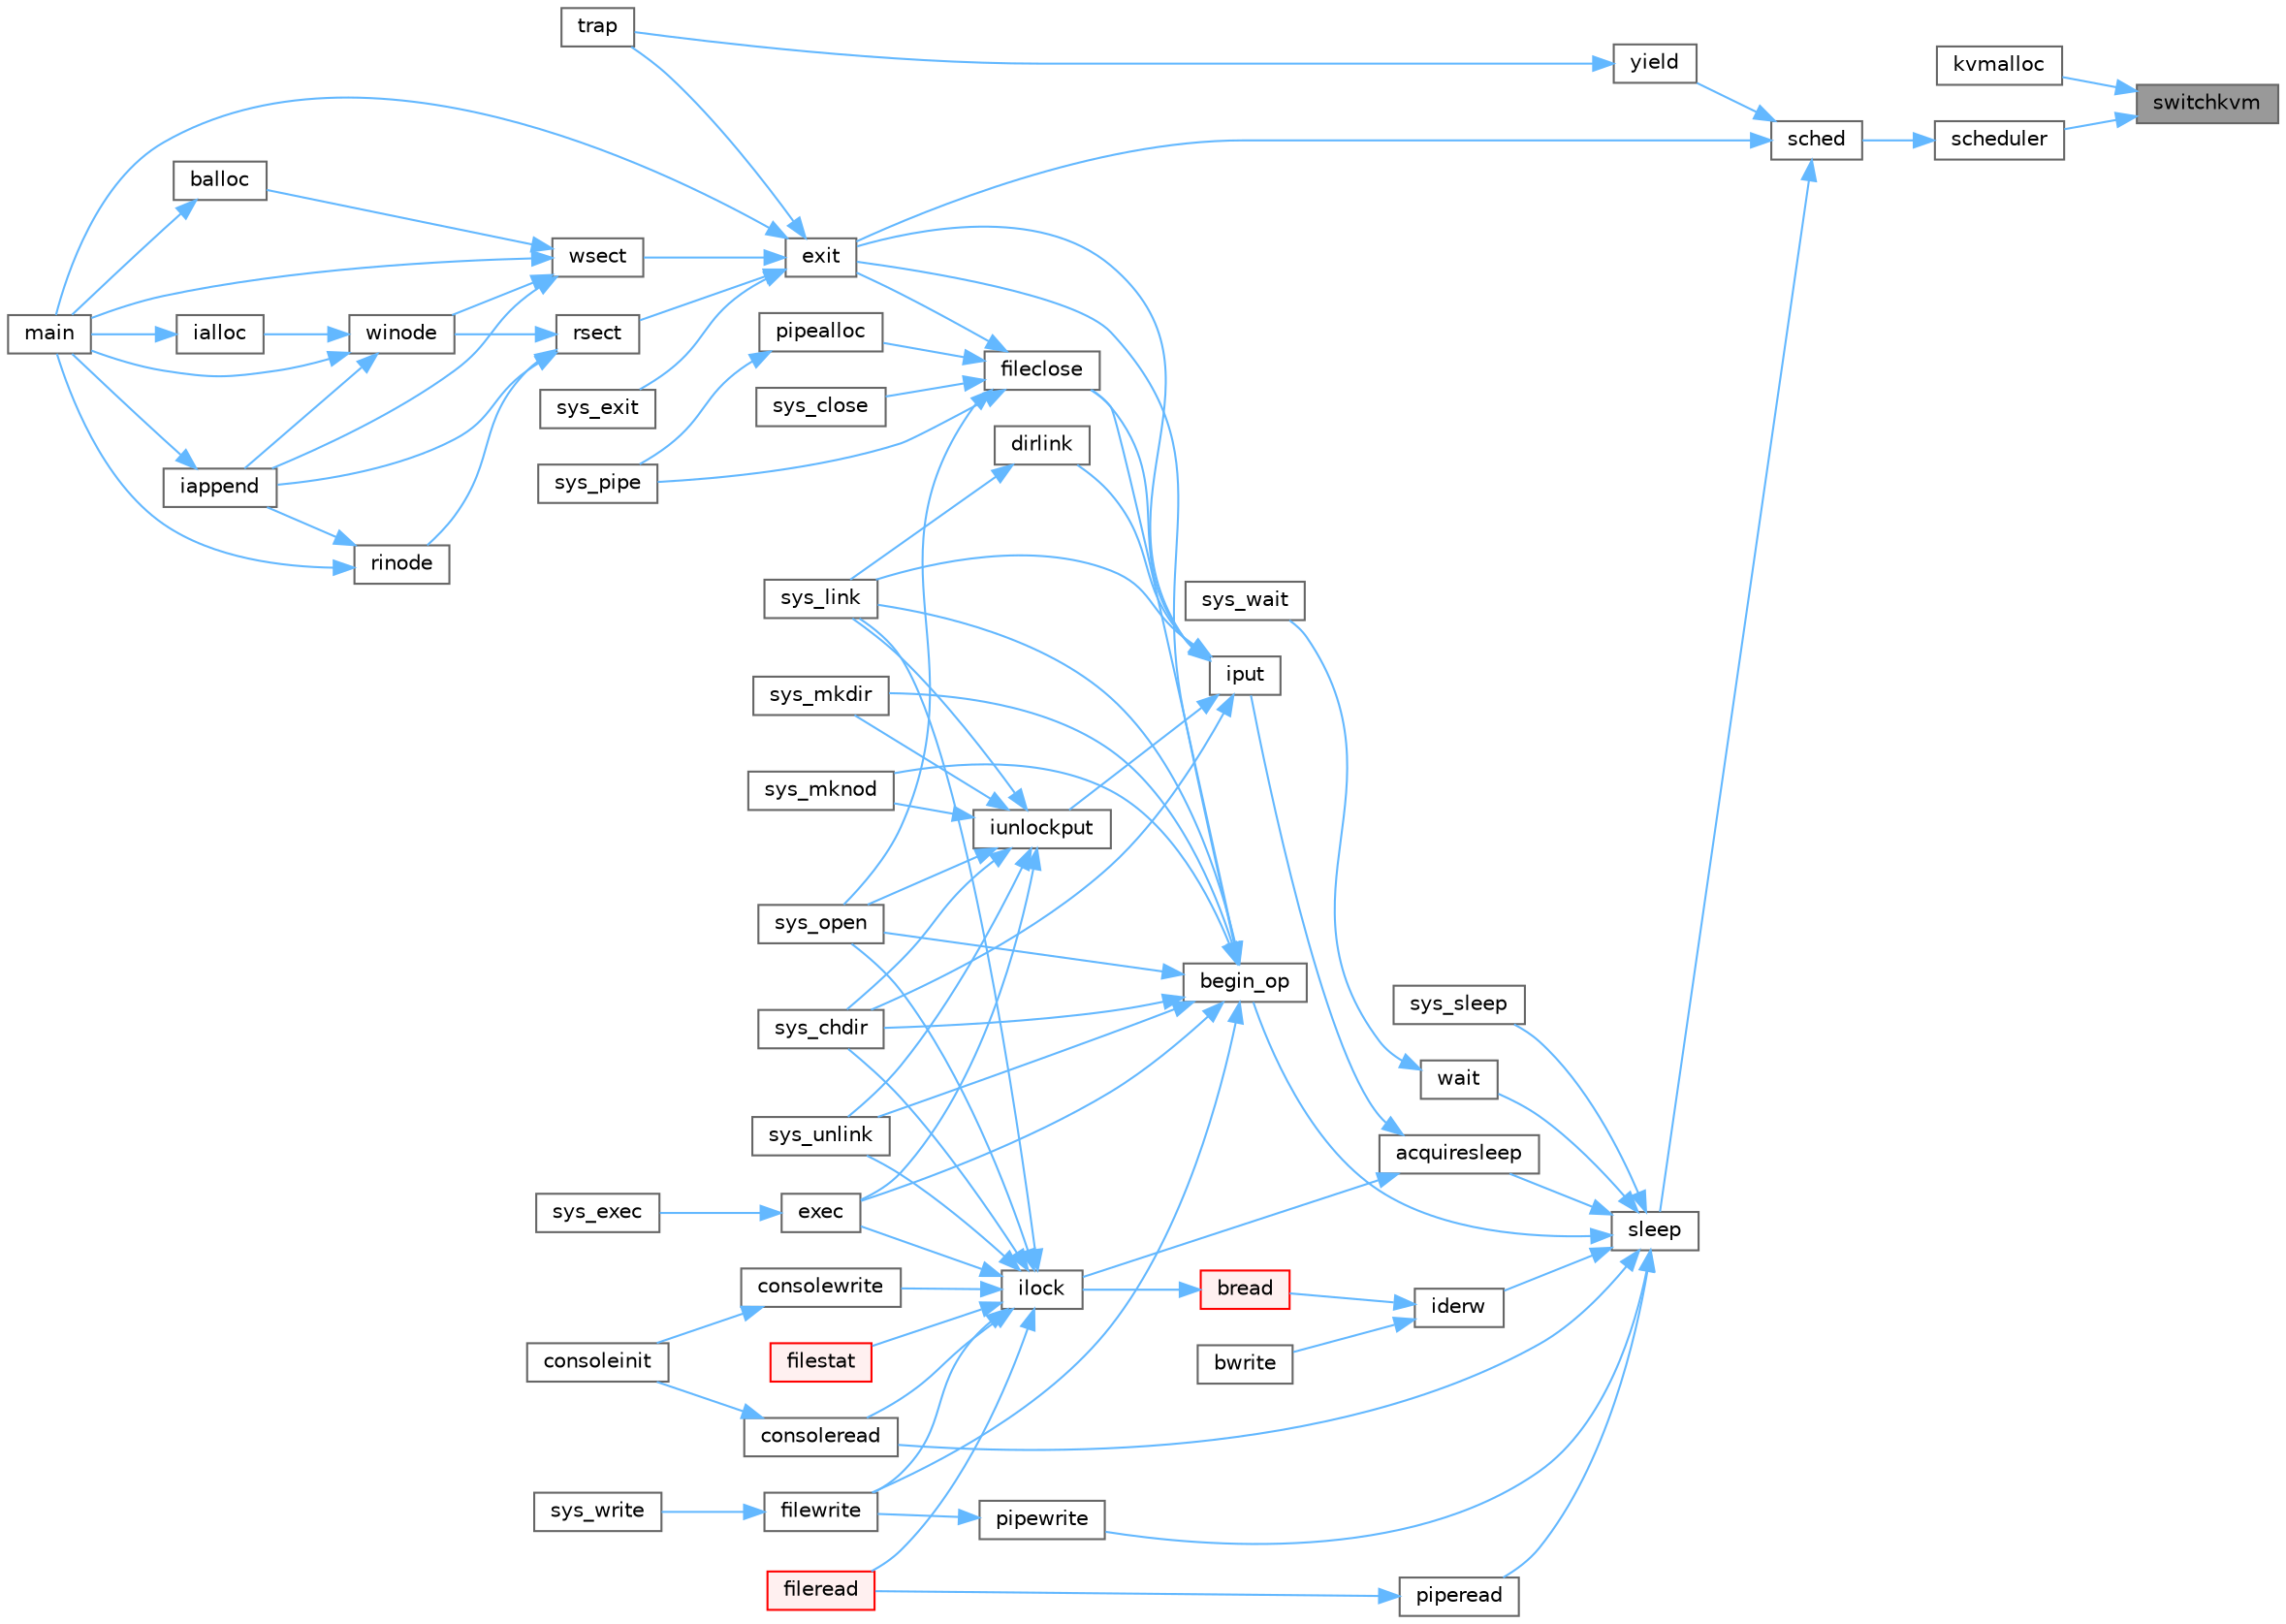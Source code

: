 digraph "switchkvm"
{
 // LATEX_PDF_SIZE
  bgcolor="transparent";
  edge [fontname=Helvetica,fontsize=10,labelfontname=Helvetica,labelfontsize=10];
  node [fontname=Helvetica,fontsize=10,shape=box,height=0.2,width=0.4];
  rankdir="RL";
  Node1 [id="Node000001",label="switchkvm",height=0.2,width=0.4,color="gray40", fillcolor="grey60", style="filled", fontcolor="black",tooltip=" "];
  Node1 -> Node2 [id="edge1_Node000001_Node000002",dir="back",color="steelblue1",style="solid",tooltip=" "];
  Node2 [id="Node000002",label="kvmalloc",height=0.2,width=0.4,color="grey40", fillcolor="white", style="filled",URL="$de/de9/vm_8c.html#a893bf6891e427f310b43981bf8e737ea",tooltip=" "];
  Node1 -> Node3 [id="edge2_Node000001_Node000003",dir="back",color="steelblue1",style="solid",tooltip=" "];
  Node3 [id="Node000003",label="scheduler",height=0.2,width=0.4,color="grey40", fillcolor="white", style="filled",URL="$d3/dda/proc_8c.html#a9fa00b0be5d3c4781048861e2506eb63",tooltip=" "];
  Node3 -> Node4 [id="edge3_Node000003_Node000004",dir="back",color="steelblue1",style="solid",tooltip=" "];
  Node4 [id="Node000004",label="sched",height=0.2,width=0.4,color="grey40", fillcolor="white", style="filled",URL="$d3/dda/proc_8c.html#ad788da91743c333b5bed7c4a0dd12365",tooltip=" "];
  Node4 -> Node5 [id="edge4_Node000004_Node000005",dir="back",color="steelblue1",style="solid",tooltip=" "];
  Node5 [id="Node000005",label="exit",height=0.2,width=0.4,color="grey40", fillcolor="white", style="filled",URL="$d3/dda/proc_8c.html#aaf98ef7cdde3a0dfb2e49919de3298b1",tooltip=" "];
  Node5 -> Node6 [id="edge5_Node000005_Node000006",dir="back",color="steelblue1",style="solid",tooltip=" "];
  Node6 [id="Node000006",label="main",height=0.2,width=0.4,color="grey40", fillcolor="white", style="filled",URL="$d7/d1f/mkfs_8c.html#a0ddf1224851353fc92bfbff6f499fa97",tooltip=" "];
  Node5 -> Node7 [id="edge6_Node000005_Node000007",dir="back",color="steelblue1",style="solid",tooltip=" "];
  Node7 [id="Node000007",label="rsect",height=0.2,width=0.4,color="grey40", fillcolor="white", style="filled",URL="$d7/d1f/mkfs_8c.html#a22ea835ad23cd716a962f30e4882ee80",tooltip=" "];
  Node7 -> Node8 [id="edge7_Node000007_Node000008",dir="back",color="steelblue1",style="solid",tooltip=" "];
  Node8 [id="Node000008",label="iappend",height=0.2,width=0.4,color="grey40", fillcolor="white", style="filled",URL="$d7/d1f/mkfs_8c.html#a268b61616f575ff072f5bb34c83e02e9",tooltip=" "];
  Node8 -> Node6 [id="edge8_Node000008_Node000006",dir="back",color="steelblue1",style="solid",tooltip=" "];
  Node7 -> Node9 [id="edge9_Node000007_Node000009",dir="back",color="steelblue1",style="solid",tooltip=" "];
  Node9 [id="Node000009",label="rinode",height=0.2,width=0.4,color="grey40", fillcolor="white", style="filled",URL="$d7/d1f/mkfs_8c.html#a3b6cb1258a963010211a8e5ddf99defe",tooltip=" "];
  Node9 -> Node8 [id="edge10_Node000009_Node000008",dir="back",color="steelblue1",style="solid",tooltip=" "];
  Node9 -> Node6 [id="edge11_Node000009_Node000006",dir="back",color="steelblue1",style="solid",tooltip=" "];
  Node7 -> Node10 [id="edge12_Node000007_Node000010",dir="back",color="steelblue1",style="solid",tooltip=" "];
  Node10 [id="Node000010",label="winode",height=0.2,width=0.4,color="grey40", fillcolor="white", style="filled",URL="$d7/d1f/mkfs_8c.html#a2540c48cea7dc865909cfb3f8450a887",tooltip=" "];
  Node10 -> Node11 [id="edge13_Node000010_Node000011",dir="back",color="steelblue1",style="solid",tooltip=" "];
  Node11 [id="Node000011",label="ialloc",height=0.2,width=0.4,color="grey40", fillcolor="white", style="filled",URL="$d7/d1f/mkfs_8c.html#a341af7faeda3d6fcb57a5a9fe3a0104a",tooltip=" "];
  Node11 -> Node6 [id="edge14_Node000011_Node000006",dir="back",color="steelblue1",style="solid",tooltip=" "];
  Node10 -> Node8 [id="edge15_Node000010_Node000008",dir="back",color="steelblue1",style="solid",tooltip=" "];
  Node10 -> Node6 [id="edge16_Node000010_Node000006",dir="back",color="steelblue1",style="solid",tooltip=" "];
  Node5 -> Node12 [id="edge17_Node000005_Node000012",dir="back",color="steelblue1",style="solid",tooltip=" "];
  Node12 [id="Node000012",label="sys_exit",height=0.2,width=0.4,color="grey40", fillcolor="white", style="filled",URL="$dd/d35/sysproc_8c.html#aee72faa31a0c32b410aba558ef1d59f2",tooltip=" "];
  Node5 -> Node13 [id="edge18_Node000005_Node000013",dir="back",color="steelblue1",style="solid",tooltip=" "];
  Node13 [id="Node000013",label="trap",height=0.2,width=0.4,color="grey40", fillcolor="white", style="filled",URL="$dc/d6f/trap_8c.html#a372d166e36c086c91e5f5d81e5fead3a",tooltip=" "];
  Node5 -> Node14 [id="edge19_Node000005_Node000014",dir="back",color="steelblue1",style="solid",tooltip=" "];
  Node14 [id="Node000014",label="wsect",height=0.2,width=0.4,color="grey40", fillcolor="white", style="filled",URL="$d7/d1f/mkfs_8c.html#ac62d827d836d1807e4d6f365f32348bb",tooltip=" "];
  Node14 -> Node15 [id="edge20_Node000014_Node000015",dir="back",color="steelblue1",style="solid",tooltip=" "];
  Node15 [id="Node000015",label="balloc",height=0.2,width=0.4,color="grey40", fillcolor="white", style="filled",URL="$d7/d1f/mkfs_8c.html#a327cdfc7a74165d8922ec6c8ba256906",tooltip=" "];
  Node15 -> Node6 [id="edge21_Node000015_Node000006",dir="back",color="steelblue1",style="solid",tooltip=" "];
  Node14 -> Node8 [id="edge22_Node000014_Node000008",dir="back",color="steelblue1",style="solid",tooltip=" "];
  Node14 -> Node6 [id="edge23_Node000014_Node000006",dir="back",color="steelblue1",style="solid",tooltip=" "];
  Node14 -> Node10 [id="edge24_Node000014_Node000010",dir="back",color="steelblue1",style="solid",tooltip=" "];
  Node4 -> Node16 [id="edge25_Node000004_Node000016",dir="back",color="steelblue1",style="solid",tooltip=" "];
  Node16 [id="Node000016",label="sleep",height=0.2,width=0.4,color="grey40", fillcolor="white", style="filled",URL="$d3/dda/proc_8c.html#ae70cc0370342e46f6db3bec367232457",tooltip=" "];
  Node16 -> Node17 [id="edge26_Node000016_Node000017",dir="back",color="steelblue1",style="solid",tooltip=" "];
  Node17 [id="Node000017",label="acquiresleep",height=0.2,width=0.4,color="grey40", fillcolor="white", style="filled",URL="$d8/dd1/sleeplock_8c.html#aaad2d7a86d4859982dd9a132f5128ff2",tooltip=" "];
  Node17 -> Node18 [id="edge27_Node000017_Node000018",dir="back",color="steelblue1",style="solid",tooltip=" "];
  Node18 [id="Node000018",label="ilock",height=0.2,width=0.4,color="grey40", fillcolor="white", style="filled",URL="$d2/d5a/fs_8c.html#aed28187406d84a3aa71f10c6235a03ec",tooltip=" "];
  Node18 -> Node19 [id="edge28_Node000018_Node000019",dir="back",color="steelblue1",style="solid",tooltip=" "];
  Node19 [id="Node000019",label="consoleread",height=0.2,width=0.4,color="grey40", fillcolor="white", style="filled",URL="$d0/d56/console_8c.html#a28ac85a90987662e306ca8efbfe16074",tooltip=" "];
  Node19 -> Node20 [id="edge29_Node000019_Node000020",dir="back",color="steelblue1",style="solid",tooltip=" "];
  Node20 [id="Node000020",label="consoleinit",height=0.2,width=0.4,color="grey40", fillcolor="white", style="filled",URL="$d0/d56/console_8c.html#ab508ff0f4db26fe35cd25fa648f9ee75",tooltip=" "];
  Node18 -> Node21 [id="edge30_Node000018_Node000021",dir="back",color="steelblue1",style="solid",tooltip=" "];
  Node21 [id="Node000021",label="consolewrite",height=0.2,width=0.4,color="grey40", fillcolor="white", style="filled",URL="$d0/d56/console_8c.html#a6af7eb39268127d389792cec37785666",tooltip=" "];
  Node21 -> Node20 [id="edge31_Node000021_Node000020",dir="back",color="steelblue1",style="solid",tooltip=" "];
  Node18 -> Node22 [id="edge32_Node000018_Node000022",dir="back",color="steelblue1",style="solid",tooltip=" "];
  Node22 [id="Node000022",label="exec",height=0.2,width=0.4,color="grey40", fillcolor="white", style="filled",URL="$df/dc9/exec_8c.html#ace32454ed0d37834dcb1cb4f8b727e6e",tooltip=" "];
  Node22 -> Node23 [id="edge33_Node000022_Node000023",dir="back",color="steelblue1",style="solid",tooltip=" "];
  Node23 [id="Node000023",label="sys_exec",height=0.2,width=0.4,color="grey40", fillcolor="white", style="filled",URL="$d1/d14/sysfile_8c.html#aeaa813ddeb6a5fac3c45714c7351c526",tooltip=" "];
  Node18 -> Node24 [id="edge34_Node000018_Node000024",dir="back",color="steelblue1",style="solid",tooltip=" "];
  Node24 [id="Node000024",label="fileread",height=0.2,width=0.4,color="red", fillcolor="#FFF0F0", style="filled",URL="$d6/d13/file_8c.html#a1dc8c87c7e48bdaaf98e9c7047928f29",tooltip=" "];
  Node18 -> Node26 [id="edge35_Node000018_Node000026",dir="back",color="steelblue1",style="solid",tooltip=" "];
  Node26 [id="Node000026",label="filestat",height=0.2,width=0.4,color="red", fillcolor="#FFF0F0", style="filled",URL="$d6/d13/file_8c.html#afff8e849fa54dea2a5a27dbb97474607",tooltip=" "];
  Node18 -> Node28 [id="edge36_Node000018_Node000028",dir="back",color="steelblue1",style="solid",tooltip=" "];
  Node28 [id="Node000028",label="filewrite",height=0.2,width=0.4,color="grey40", fillcolor="white", style="filled",URL="$d6/d13/file_8c.html#ab8de757a0a9f58dcc6511ea5e46ebb88",tooltip=" "];
  Node28 -> Node29 [id="edge37_Node000028_Node000029",dir="back",color="steelblue1",style="solid",tooltip=" "];
  Node29 [id="Node000029",label="sys_write",height=0.2,width=0.4,color="grey40", fillcolor="white", style="filled",URL="$d1/d14/sysfile_8c.html#a687d939a9e4792af15db96f2c2f34378",tooltip=" "];
  Node18 -> Node30 [id="edge38_Node000018_Node000030",dir="back",color="steelblue1",style="solid",tooltip=" "];
  Node30 [id="Node000030",label="sys_chdir",height=0.2,width=0.4,color="grey40", fillcolor="white", style="filled",URL="$d1/d14/sysfile_8c.html#ad1c5f8693cb35b9605fee09eebdda640",tooltip=" "];
  Node18 -> Node31 [id="edge39_Node000018_Node000031",dir="back",color="steelblue1",style="solid",tooltip=" "];
  Node31 [id="Node000031",label="sys_link",height=0.2,width=0.4,color="grey40", fillcolor="white", style="filled",URL="$d1/d14/sysfile_8c.html#a759600870314007ac558871239122fb7",tooltip=" "];
  Node18 -> Node32 [id="edge40_Node000018_Node000032",dir="back",color="steelblue1",style="solid",tooltip=" "];
  Node32 [id="Node000032",label="sys_open",height=0.2,width=0.4,color="grey40", fillcolor="white", style="filled",URL="$d1/d14/sysfile_8c.html#a74e45efc661ca17c068bc283b3842e6d",tooltip=" "];
  Node18 -> Node33 [id="edge41_Node000018_Node000033",dir="back",color="steelblue1",style="solid",tooltip=" "];
  Node33 [id="Node000033",label="sys_unlink",height=0.2,width=0.4,color="grey40", fillcolor="white", style="filled",URL="$d1/d14/sysfile_8c.html#ae1e58ee11d41f643929520d8c1640da7",tooltip=" "];
  Node17 -> Node34 [id="edge42_Node000017_Node000034",dir="back",color="steelblue1",style="solid",tooltip=" "];
  Node34 [id="Node000034",label="iput",height=0.2,width=0.4,color="grey40", fillcolor="white", style="filled",URL="$d2/d5a/fs_8c.html#ab3c447f135c68e4c3c1f8d5866f6e77b",tooltip=" "];
  Node34 -> Node35 [id="edge43_Node000034_Node000035",dir="back",color="steelblue1",style="solid",tooltip=" "];
  Node35 [id="Node000035",label="dirlink",height=0.2,width=0.4,color="grey40", fillcolor="white", style="filled",URL="$d2/d5a/fs_8c.html#a69a135a0e8a06d9f306d77ebc0c1f7a0",tooltip=" "];
  Node35 -> Node31 [id="edge44_Node000035_Node000031",dir="back",color="steelblue1",style="solid",tooltip=" "];
  Node34 -> Node5 [id="edge45_Node000034_Node000005",dir="back",color="steelblue1",style="solid",tooltip=" "];
  Node34 -> Node36 [id="edge46_Node000034_Node000036",dir="back",color="steelblue1",style="solid",tooltip=" "];
  Node36 [id="Node000036",label="fileclose",height=0.2,width=0.4,color="grey40", fillcolor="white", style="filled",URL="$d6/d13/file_8c.html#ae557c81ab89c24219146144bb6adaa2c",tooltip=" "];
  Node36 -> Node5 [id="edge47_Node000036_Node000005",dir="back",color="steelblue1",style="solid",tooltip=" "];
  Node36 -> Node37 [id="edge48_Node000036_Node000037",dir="back",color="steelblue1",style="solid",tooltip=" "];
  Node37 [id="Node000037",label="pipealloc",height=0.2,width=0.4,color="grey40", fillcolor="white", style="filled",URL="$d1/d47/pipe_8c.html#a9d6f0c526148e6002b6776619c7563e6",tooltip=" "];
  Node37 -> Node38 [id="edge49_Node000037_Node000038",dir="back",color="steelblue1",style="solid",tooltip=" "];
  Node38 [id="Node000038",label="sys_pipe",height=0.2,width=0.4,color="grey40", fillcolor="white", style="filled",URL="$d1/d14/sysfile_8c.html#a9a70db941def46ec25939e6c2d30e399",tooltip=" "];
  Node36 -> Node39 [id="edge50_Node000036_Node000039",dir="back",color="steelblue1",style="solid",tooltip=" "];
  Node39 [id="Node000039",label="sys_close",height=0.2,width=0.4,color="grey40", fillcolor="white", style="filled",URL="$d1/d14/sysfile_8c.html#a32945488fd39bc405757177b37cd2250",tooltip=" "];
  Node36 -> Node32 [id="edge51_Node000036_Node000032",dir="back",color="steelblue1",style="solid",tooltip=" "];
  Node36 -> Node38 [id="edge52_Node000036_Node000038",dir="back",color="steelblue1",style="solid",tooltip=" "];
  Node34 -> Node40 [id="edge53_Node000034_Node000040",dir="back",color="steelblue1",style="solid",tooltip=" "];
  Node40 [id="Node000040",label="iunlockput",height=0.2,width=0.4,color="grey40", fillcolor="white", style="filled",URL="$d2/d5a/fs_8c.html#a207b3008bae35596c55ec7c4fc6875eb",tooltip=" "];
  Node40 -> Node22 [id="edge54_Node000040_Node000022",dir="back",color="steelblue1",style="solid",tooltip=" "];
  Node40 -> Node30 [id="edge55_Node000040_Node000030",dir="back",color="steelblue1",style="solid",tooltip=" "];
  Node40 -> Node31 [id="edge56_Node000040_Node000031",dir="back",color="steelblue1",style="solid",tooltip=" "];
  Node40 -> Node41 [id="edge57_Node000040_Node000041",dir="back",color="steelblue1",style="solid",tooltip=" "];
  Node41 [id="Node000041",label="sys_mkdir",height=0.2,width=0.4,color="grey40", fillcolor="white", style="filled",URL="$d1/d14/sysfile_8c.html#a057e5bce2de7a87ebfd2dc33967bca4a",tooltip=" "];
  Node40 -> Node42 [id="edge58_Node000040_Node000042",dir="back",color="steelblue1",style="solid",tooltip=" "];
  Node42 [id="Node000042",label="sys_mknod",height=0.2,width=0.4,color="grey40", fillcolor="white", style="filled",URL="$d1/d14/sysfile_8c.html#a25697aa3d828b5878d38170d724adb27",tooltip=" "];
  Node40 -> Node32 [id="edge59_Node000040_Node000032",dir="back",color="steelblue1",style="solid",tooltip=" "];
  Node40 -> Node33 [id="edge60_Node000040_Node000033",dir="back",color="steelblue1",style="solid",tooltip=" "];
  Node34 -> Node30 [id="edge61_Node000034_Node000030",dir="back",color="steelblue1",style="solid",tooltip=" "];
  Node34 -> Node31 [id="edge62_Node000034_Node000031",dir="back",color="steelblue1",style="solid",tooltip=" "];
  Node16 -> Node43 [id="edge63_Node000016_Node000043",dir="back",color="steelblue1",style="solid",tooltip=" "];
  Node43 [id="Node000043",label="begin_op",height=0.2,width=0.4,color="grey40", fillcolor="white", style="filled",URL="$d7/df8/log_8c.html#ac96aa31ffc0500e749c62c4d377c21c9",tooltip=" "];
  Node43 -> Node22 [id="edge64_Node000043_Node000022",dir="back",color="steelblue1",style="solid",tooltip=" "];
  Node43 -> Node5 [id="edge65_Node000043_Node000005",dir="back",color="steelblue1",style="solid",tooltip=" "];
  Node43 -> Node36 [id="edge66_Node000043_Node000036",dir="back",color="steelblue1",style="solid",tooltip=" "];
  Node43 -> Node28 [id="edge67_Node000043_Node000028",dir="back",color="steelblue1",style="solid",tooltip=" "];
  Node43 -> Node30 [id="edge68_Node000043_Node000030",dir="back",color="steelblue1",style="solid",tooltip=" "];
  Node43 -> Node31 [id="edge69_Node000043_Node000031",dir="back",color="steelblue1",style="solid",tooltip=" "];
  Node43 -> Node41 [id="edge70_Node000043_Node000041",dir="back",color="steelblue1",style="solid",tooltip=" "];
  Node43 -> Node42 [id="edge71_Node000043_Node000042",dir="back",color="steelblue1",style="solid",tooltip=" "];
  Node43 -> Node32 [id="edge72_Node000043_Node000032",dir="back",color="steelblue1",style="solid",tooltip=" "];
  Node43 -> Node33 [id="edge73_Node000043_Node000033",dir="back",color="steelblue1",style="solid",tooltip=" "];
  Node16 -> Node19 [id="edge74_Node000016_Node000019",dir="back",color="steelblue1",style="solid",tooltip=" "];
  Node16 -> Node44 [id="edge75_Node000016_Node000044",dir="back",color="steelblue1",style="solid",tooltip=" "];
  Node44 [id="Node000044",label="iderw",height=0.2,width=0.4,color="grey40", fillcolor="white", style="filled",URL="$da/d9b/memide_8c.html#a7f36b008f02088c86f76e98e05b55af5",tooltip=" "];
  Node44 -> Node45 [id="edge76_Node000044_Node000045",dir="back",color="steelblue1",style="solid",tooltip=" "];
  Node45 [id="Node000045",label="bread",height=0.2,width=0.4,color="red", fillcolor="#FFF0F0", style="filled",URL="$dc/de6/bio_8c.html#a30b8d2ef2300ed8e3d879a428fe39898",tooltip=" "];
  Node45 -> Node18 [id="edge77_Node000045_Node000018",dir="back",color="steelblue1",style="solid",tooltip=" "];
  Node44 -> Node56 [id="edge78_Node000044_Node000056",dir="back",color="steelblue1",style="solid",tooltip=" "];
  Node56 [id="Node000056",label="bwrite",height=0.2,width=0.4,color="grey40", fillcolor="white", style="filled",URL="$dc/de6/bio_8c.html#a63c899c13b176ddf80064d32225e1298",tooltip=" "];
  Node16 -> Node57 [id="edge79_Node000016_Node000057",dir="back",color="steelblue1",style="solid",tooltip=" "];
  Node57 [id="Node000057",label="piperead",height=0.2,width=0.4,color="grey40", fillcolor="white", style="filled",URL="$d1/d47/pipe_8c.html#ad4cce6144039b615d139f8660c60293a",tooltip=" "];
  Node57 -> Node24 [id="edge80_Node000057_Node000024",dir="back",color="steelblue1",style="solid",tooltip=" "];
  Node16 -> Node58 [id="edge81_Node000016_Node000058",dir="back",color="steelblue1",style="solid",tooltip=" "];
  Node58 [id="Node000058",label="pipewrite",height=0.2,width=0.4,color="grey40", fillcolor="white", style="filled",URL="$d1/d47/pipe_8c.html#acfca0fab7d2c0c0dcc56359c8febe14a",tooltip=" "];
  Node58 -> Node28 [id="edge82_Node000058_Node000028",dir="back",color="steelblue1",style="solid",tooltip=" "];
  Node16 -> Node59 [id="edge83_Node000016_Node000059",dir="back",color="steelblue1",style="solid",tooltip=" "];
  Node59 [id="Node000059",label="sys_sleep",height=0.2,width=0.4,color="grey40", fillcolor="white", style="filled",URL="$dd/d35/sysproc_8c.html#a59778ec9bfa6b6f2100b43fbba000573",tooltip=" "];
  Node16 -> Node60 [id="edge84_Node000016_Node000060",dir="back",color="steelblue1",style="solid",tooltip=" "];
  Node60 [id="Node000060",label="wait",height=0.2,width=0.4,color="grey40", fillcolor="white", style="filled",URL="$d3/dda/proc_8c.html#af6f31822f7e737b4e414bdac1ccb59a4",tooltip=" "];
  Node60 -> Node61 [id="edge85_Node000060_Node000061",dir="back",color="steelblue1",style="solid",tooltip=" "];
  Node61 [id="Node000061",label="sys_wait",height=0.2,width=0.4,color="grey40", fillcolor="white", style="filled",URL="$dd/d35/sysproc_8c.html#ad202e06addda05ba6fe60f05d3f61913",tooltip=" "];
  Node4 -> Node62 [id="edge86_Node000004_Node000062",dir="back",color="steelblue1",style="solid",tooltip=" "];
  Node62 [id="Node000062",label="yield",height=0.2,width=0.4,color="grey40", fillcolor="white", style="filled",URL="$d3/dda/proc_8c.html#a7cb51f5c2b5cad3766f19eb69c92793b",tooltip=" "];
  Node62 -> Node13 [id="edge87_Node000062_Node000013",dir="back",color="steelblue1",style="solid",tooltip=" "];
}
